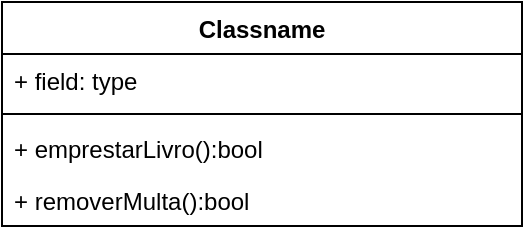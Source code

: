 <mxfile version="24.7.7">
  <diagram name="Página-1" id="e3aEKF43hCZzDTudfkol">
    <mxGraphModel dx="1393" dy="834" grid="1" gridSize="10" guides="1" tooltips="1" connect="1" arrows="1" fold="1" page="1" pageScale="1" pageWidth="827" pageHeight="1169" math="0" shadow="0">
      <root>
        <mxCell id="0" />
        <mxCell id="1" parent="0" />
        <mxCell id="hG6yvvGiRGqNOsmIml79-1" value="Classname" style="swimlane;fontStyle=1;align=center;verticalAlign=top;childLayout=stackLayout;horizontal=1;startSize=26;horizontalStack=0;resizeParent=1;resizeParentMax=0;resizeLast=0;collapsible=1;marginBottom=0;whiteSpace=wrap;html=1;" vertex="1" parent="1">
          <mxGeometry x="330" y="380" width="260" height="112" as="geometry" />
        </mxCell>
        <mxCell id="hG6yvvGiRGqNOsmIml79-2" value="+ field: type" style="text;strokeColor=none;fillColor=none;align=left;verticalAlign=top;spacingLeft=4;spacingRight=4;overflow=hidden;rotatable=0;points=[[0,0.5],[1,0.5]];portConstraint=eastwest;whiteSpace=wrap;html=1;" vertex="1" parent="hG6yvvGiRGqNOsmIml79-1">
          <mxGeometry y="26" width="260" height="26" as="geometry" />
        </mxCell>
        <mxCell id="hG6yvvGiRGqNOsmIml79-3" value="" style="line;strokeWidth=1;fillColor=none;align=left;verticalAlign=middle;spacingTop=-1;spacingLeft=3;spacingRight=3;rotatable=0;labelPosition=right;points=[];portConstraint=eastwest;strokeColor=inherit;" vertex="1" parent="hG6yvvGiRGqNOsmIml79-1">
          <mxGeometry y="52" width="260" height="8" as="geometry" />
        </mxCell>
        <mxCell id="hG6yvvGiRGqNOsmIml79-4" value="+ emprestarLivro():bool" style="text;strokeColor=none;fillColor=none;align=left;verticalAlign=top;spacingLeft=4;spacingRight=4;overflow=hidden;rotatable=0;points=[[0,0.5],[1,0.5]];portConstraint=eastwest;whiteSpace=wrap;html=1;" vertex="1" parent="hG6yvvGiRGqNOsmIml79-1">
          <mxGeometry y="60" width="260" height="26" as="geometry" />
        </mxCell>
        <mxCell id="hG6yvvGiRGqNOsmIml79-5" value="+ removerMulta():bool" style="text;strokeColor=none;fillColor=none;align=left;verticalAlign=top;spacingLeft=4;spacingRight=4;overflow=hidden;rotatable=0;points=[[0,0.5],[1,0.5]];portConstraint=eastwest;whiteSpace=wrap;html=1;" vertex="1" parent="hG6yvvGiRGqNOsmIml79-1">
          <mxGeometry y="86" width="260" height="26" as="geometry" />
        </mxCell>
      </root>
    </mxGraphModel>
  </diagram>
</mxfile>
